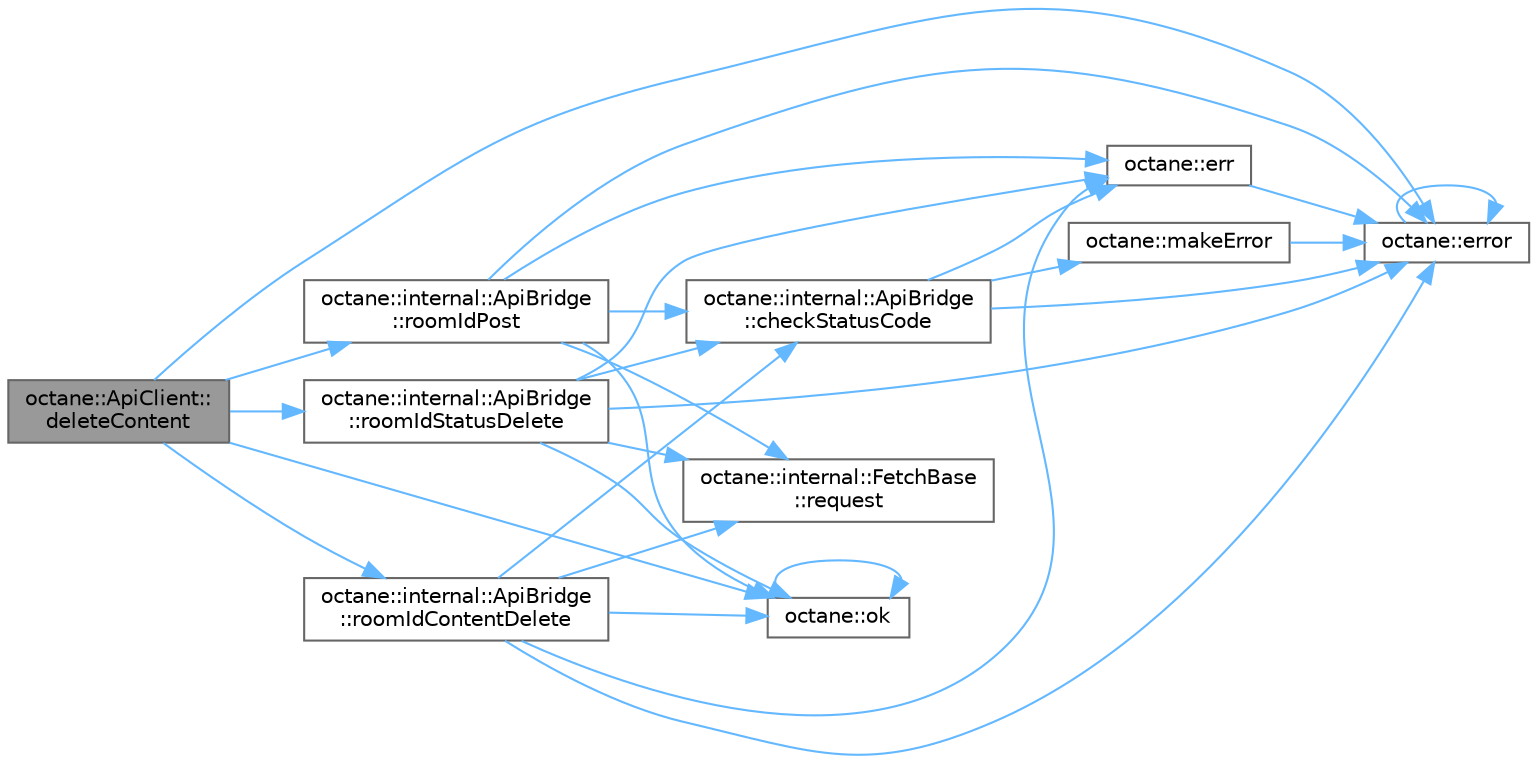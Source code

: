 digraph "octane::ApiClient::deleteContent"
{
 // LATEX_PDF_SIZE
  bgcolor="transparent";
  edge [fontname=Helvetica,fontsize=10,labelfontname=Helvetica,labelfontsize=10];
  node [fontname=Helvetica,fontsize=10,shape=box,height=0.2,width=0.4];
  rankdir="LR";
  Node1 [label="octane::ApiClient::\ldeleteContent",height=0.2,width=0.4,color="gray40", fillcolor="grey60", style="filled", fontcolor="black",tooltip="Delete content from the room."];
  Node1 -> Node2 [color="steelblue1",style="solid"];
  Node2 [label="octane::error",height=0.2,width=0.4,color="grey40", fillcolor="white", style="filled",URL="$namespaceoctane.html#a11a1130b89597aa8ff1d5d8ca69d74ed",tooltip="Utility function used to construct quasi-normal state values."];
  Node2 -> Node2 [color="steelblue1",style="solid"];
  Node1 -> Node3 [color="steelblue1",style="solid"];
  Node3 [label="octane::ok",height=0.2,width=0.4,color="grey40", fillcolor="white", style="filled",URL="$namespaceoctane.html#a4278ebdd8868424048d63d57af2bc835",tooltip="Utitlity function used when the normal state type is _."];
  Node3 -> Node3 [color="steelblue1",style="solid"];
  Node1 -> Node4 [color="steelblue1",style="solid"];
  Node4 [label="octane::internal::ApiBridge\l::roomIdContentDelete",height=0.2,width=0.4,color="grey40", fillcolor="white", style="filled",URL="$classoctane_1_1internal_1_1_api_bridge.html#a8cede5a0248ff2662e179b8a2b19b8b2",tooltip="use delete method for /room/{id}/content"];
  Node4 -> Node5 [color="steelblue1",style="solid"];
  Node5 [label="octane::internal::ApiBridge\l::checkStatusCode",height=0.2,width=0.4,color="grey40", fillcolor="white", style="filled",URL="$classoctane_1_1internal_1_1_api_bridge.html#aaa70b8ad65c7537a11df3982d342b61f",tooltip="check if the given status code is 2xx"];
  Node5 -> Node6 [color="steelblue1",style="solid"];
  Node6 [label="octane::err",height=0.2,width=0.4,color="grey40", fillcolor="white", style="filled",URL="$namespaceoctane.html#a11bf84eb93d9625bf17de018e4491327",tooltip="Utility function to construct quasi-normal state values."];
  Node6 -> Node2 [color="steelblue1",style="solid"];
  Node5 -> Node2 [color="steelblue1",style="solid"];
  Node5 -> Node7 [color="steelblue1",style="solid"];
  Node7 [label="octane::makeError",height=0.2,width=0.4,color="grey40", fillcolor="white", style="filled",URL="$namespaceoctane.html#a508d9040da1bea287606313174f69cbc",tooltip="Utility function to create error response."];
  Node7 -> Node2 [color="steelblue1",style="solid"];
  Node4 -> Node6 [color="steelblue1",style="solid"];
  Node4 -> Node2 [color="steelblue1",style="solid"];
  Node4 -> Node3 [color="steelblue1",style="solid"];
  Node4 -> Node8 [color="steelblue1",style="solid"];
  Node8 [label="octane::internal::FetchBase\l::request",height=0.2,width=0.4,color="grey40", fillcolor="white", style="filled",URL="$classoctane_1_1internal_1_1_fetch_base.html#a204cf835d57c87d11c39f35b1f757555",tooltip="APIへのボディ部を持たないリクエストを発行する。"];
  Node1 -> Node9 [color="steelblue1",style="solid"];
  Node9 [label="octane::internal::ApiBridge\l::roomIdPost",height=0.2,width=0.4,color="grey40", fillcolor="white", style="filled",URL="$classoctane_1_1internal_1_1_api_bridge.html#abad3e1c394ae37e3538a2ba32b8f06ab",tooltip="use post method for /room/{id}"];
  Node9 -> Node5 [color="steelblue1",style="solid"];
  Node9 -> Node6 [color="steelblue1",style="solid"];
  Node9 -> Node2 [color="steelblue1",style="solid"];
  Node9 -> Node3 [color="steelblue1",style="solid"];
  Node9 -> Node8 [color="steelblue1",style="solid"];
  Node1 -> Node10 [color="steelblue1",style="solid"];
  Node10 [label="octane::internal::ApiBridge\l::roomIdStatusDelete",height=0.2,width=0.4,color="grey40", fillcolor="white", style="filled",URL="$classoctane_1_1internal_1_1_api_bridge.html#a5b01879a21e410469c4e8a7494ae0f6c",tooltip="use delete method for /room/{id}/status"];
  Node10 -> Node5 [color="steelblue1",style="solid"];
  Node10 -> Node6 [color="steelblue1",style="solid"];
  Node10 -> Node2 [color="steelblue1",style="solid"];
  Node10 -> Node3 [color="steelblue1",style="solid"];
  Node10 -> Node8 [color="steelblue1",style="solid"];
}
